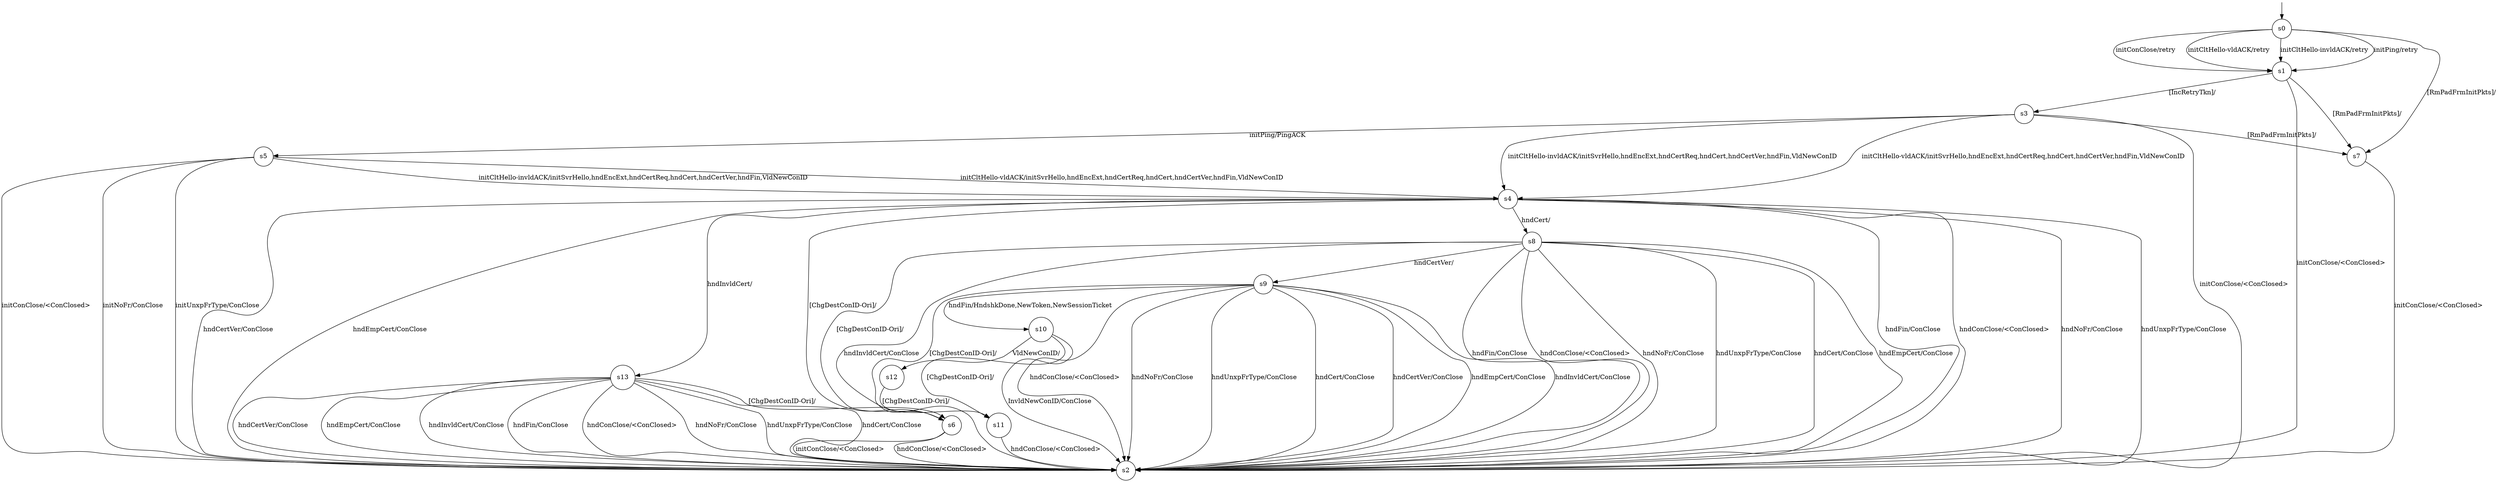 digraph g {

s0 [shape="circle" label="s0"];
s1 [shape="circle" label="s1"];
s2 [shape="circle" label="s2"];
s3 [shape="circle" label="s3"];
s4 [shape="circle" label="s4"];
s5 [shape="circle" label="s5"];
s6 [shape="circle" label="s6"];
s7 [shape="circle" label="s7"];
s8 [shape="circle" label="s8"];
s9 [shape="circle" label="s9"];
s10 [shape="circle" label="s10"];
s11 [shape="circle" label="s11"];
s12 [shape="circle" label="s12"];
s13 [shape="circle" label="s13"];
s0 -> s1 [label="initPing/retry "];
s0 -> s1 [label="initConClose/retry "];
s0 -> s1 [label="initCltHello-vldACK/retry "];
s0 -> s1 [label="initCltHello-invldACK/retry "];
s0 -> s7 [label="[RmPadFrmInitPkts]/ "];
s1 -> s2 [label="initConClose/<ConClosed> "];
s1 -> s7 [label="[RmPadFrmInitPkts]/ "];
s1 -> s3 [label="[IncRetryTkn]/ "];
s3 -> s5 [label="initPing/PingACK "];
s3 -> s2 [label="initConClose/<ConClosed> "];
s3 -> s4 [label="initCltHello-vldACK/initSvrHello,hndEncExt,hndCertReq,hndCert,hndCertVer,hndFin,VldNewConID "];
s3 -> s4 [label="initCltHello-invldACK/initSvrHello,hndEncExt,hndCertReq,hndCert,hndCertVer,hndFin,VldNewConID "];
s3 -> s7 [label="[RmPadFrmInitPkts]/ "];
s4 -> s2 [label="hndFin/ConClose "];
s4 -> s2 [label="hndConClose/<ConClosed> "];
s4 -> s2 [label="hndNoFr/ConClose "];
s4 -> s2 [label="hndUnxpFrType/ConClose "];
s4 -> s6 [label="[ChgDestConID-Ori]/ "];
s4 -> s8 [label="hndCert/ "];
s4 -> s2 [label="hndCertVer/ConClose "];
s4 -> s2 [label="hndEmpCert/ConClose "];
s4 -> s13 [label="hndInvldCert/ "];
s5 -> s2 [label="initConClose/<ConClosed> "];
s5 -> s4 [label="initCltHello-vldACK/initSvrHello,hndEncExt,hndCertReq,hndCert,hndCertVer,hndFin,VldNewConID "];
s5 -> s4 [label="initCltHello-invldACK/initSvrHello,hndEncExt,hndCertReq,hndCert,hndCertVer,hndFin,VldNewConID "];
s5 -> s2 [label="initNoFr/ConClose "];
s5 -> s2 [label="initUnxpFrType/ConClose "];
s6 -> s2 [label="initConClose/<ConClosed> "];
s6 -> s2 [label="hndConClose/<ConClosed> "];
s7 -> s2 [label="initConClose/<ConClosed> "];
s8 -> s2 [label="hndFin/ConClose "];
s8 -> s2 [label="hndConClose/<ConClosed> "];
s8 -> s2 [label="hndNoFr/ConClose "];
s8 -> s2 [label="hndUnxpFrType/ConClose "];
s8 -> s6 [label="[ChgDestConID-Ori]/ "];
s8 -> s2 [label="hndCert/ConClose "];
s8 -> s9 [label="hndCertVer/ "];
s8 -> s2 [label="hndEmpCert/ConClose "];
s8 -> s2 [label="hndInvldCert/ConClose "];
s9 -> s10 [label="hndFin/HndshkDone,NewToken,NewSessionTicket "];
s9 -> s2 [label="hndConClose/<ConClosed> "];
s9 -> s2 [label="hndNoFr/ConClose "];
s9 -> s2 [label="hndUnxpFrType/ConClose "];
s9 -> s6 [label="[ChgDestConID-Ori]/ "];
s9 -> s2 [label="hndCert/ConClose "];
s9 -> s2 [label="hndCertVer/ConClose "];
s9 -> s2 [label="hndEmpCert/ConClose "];
s9 -> s2 [label="hndInvldCert/ConClose "];
s10 -> s12 [label="VldNewConID/ "];
s10 -> s2 [label="InvldNewConID/ConClose "];
s10 -> s11 [label="[ChgDestConID-Ori]/ "];
s11 -> s2 [label="hndConClose/<ConClosed> "];
s12 -> s11 [label="[ChgDestConID-Ori]/ "];
s13 -> s2 [label="hndFin/ConClose "];
s13 -> s2 [label="hndConClose/<ConClosed> "];
s13 -> s2 [label="hndNoFr/ConClose "];
s13 -> s2 [label="hndUnxpFrType/ConClose "];
s13 -> s6 [label="[ChgDestConID-Ori]/ "];
s13 -> s2 [label="hndCert/ConClose "];
s13 -> s2 [label="hndCertVer/ConClose "];
s13 -> s2 [label="hndEmpCert/ConClose "];
s13 -> s2 [label="hndInvldCert/ConClose "];

__start0 [label="" shape="none" width="0" height="0"];
__start0 -> s0;

}
